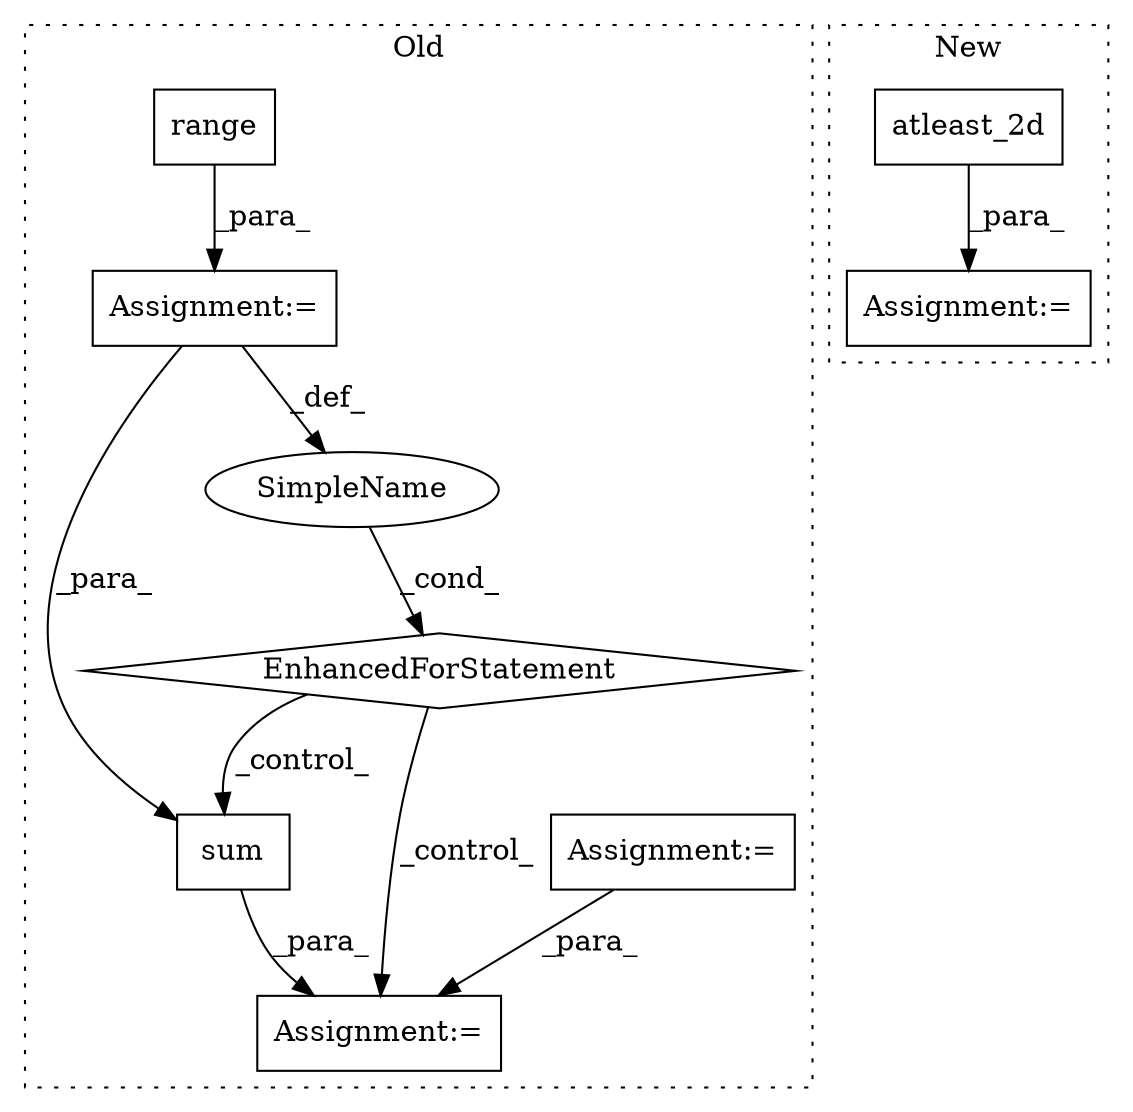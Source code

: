 digraph G {
subgraph cluster0 {
1 [label="sum" a="32" s="5761,5773" l="4,1" shape="box"];
4 [label="Assignment:=" a="7" s="5759" l="2" shape="box"];
5 [label="EnhancedForStatement" a="70" s="5575,5655" l="53,2" shape="diamond"];
6 [label="SimpleName" a="42" s="5632" l="1" shape="ellipse"];
7 [label="Assignment:=" a="7" s="5565" l="1" shape="box"];
8 [label="range" a="32" s="5636,5654" l="6,1" shape="box"];
9 [label="Assignment:=" a="7" s="5575,5655" l="53,2" shape="box"];
label = "Old";
style="dotted";
}
subgraph cluster1 {
2 [label="atleast_2d" a="32" s="5505,5534" l="11,1" shape="box"];
3 [label="Assignment:=" a="7" s="5504" l="1" shape="box"];
label = "New";
style="dotted";
}
1 -> 4 [label="_para_"];
2 -> 3 [label="_para_"];
5 -> 1 [label="_control_"];
5 -> 4 [label="_control_"];
6 -> 5 [label="_cond_"];
7 -> 4 [label="_para_"];
8 -> 9 [label="_para_"];
9 -> 1 [label="_para_"];
9 -> 6 [label="_def_"];
}